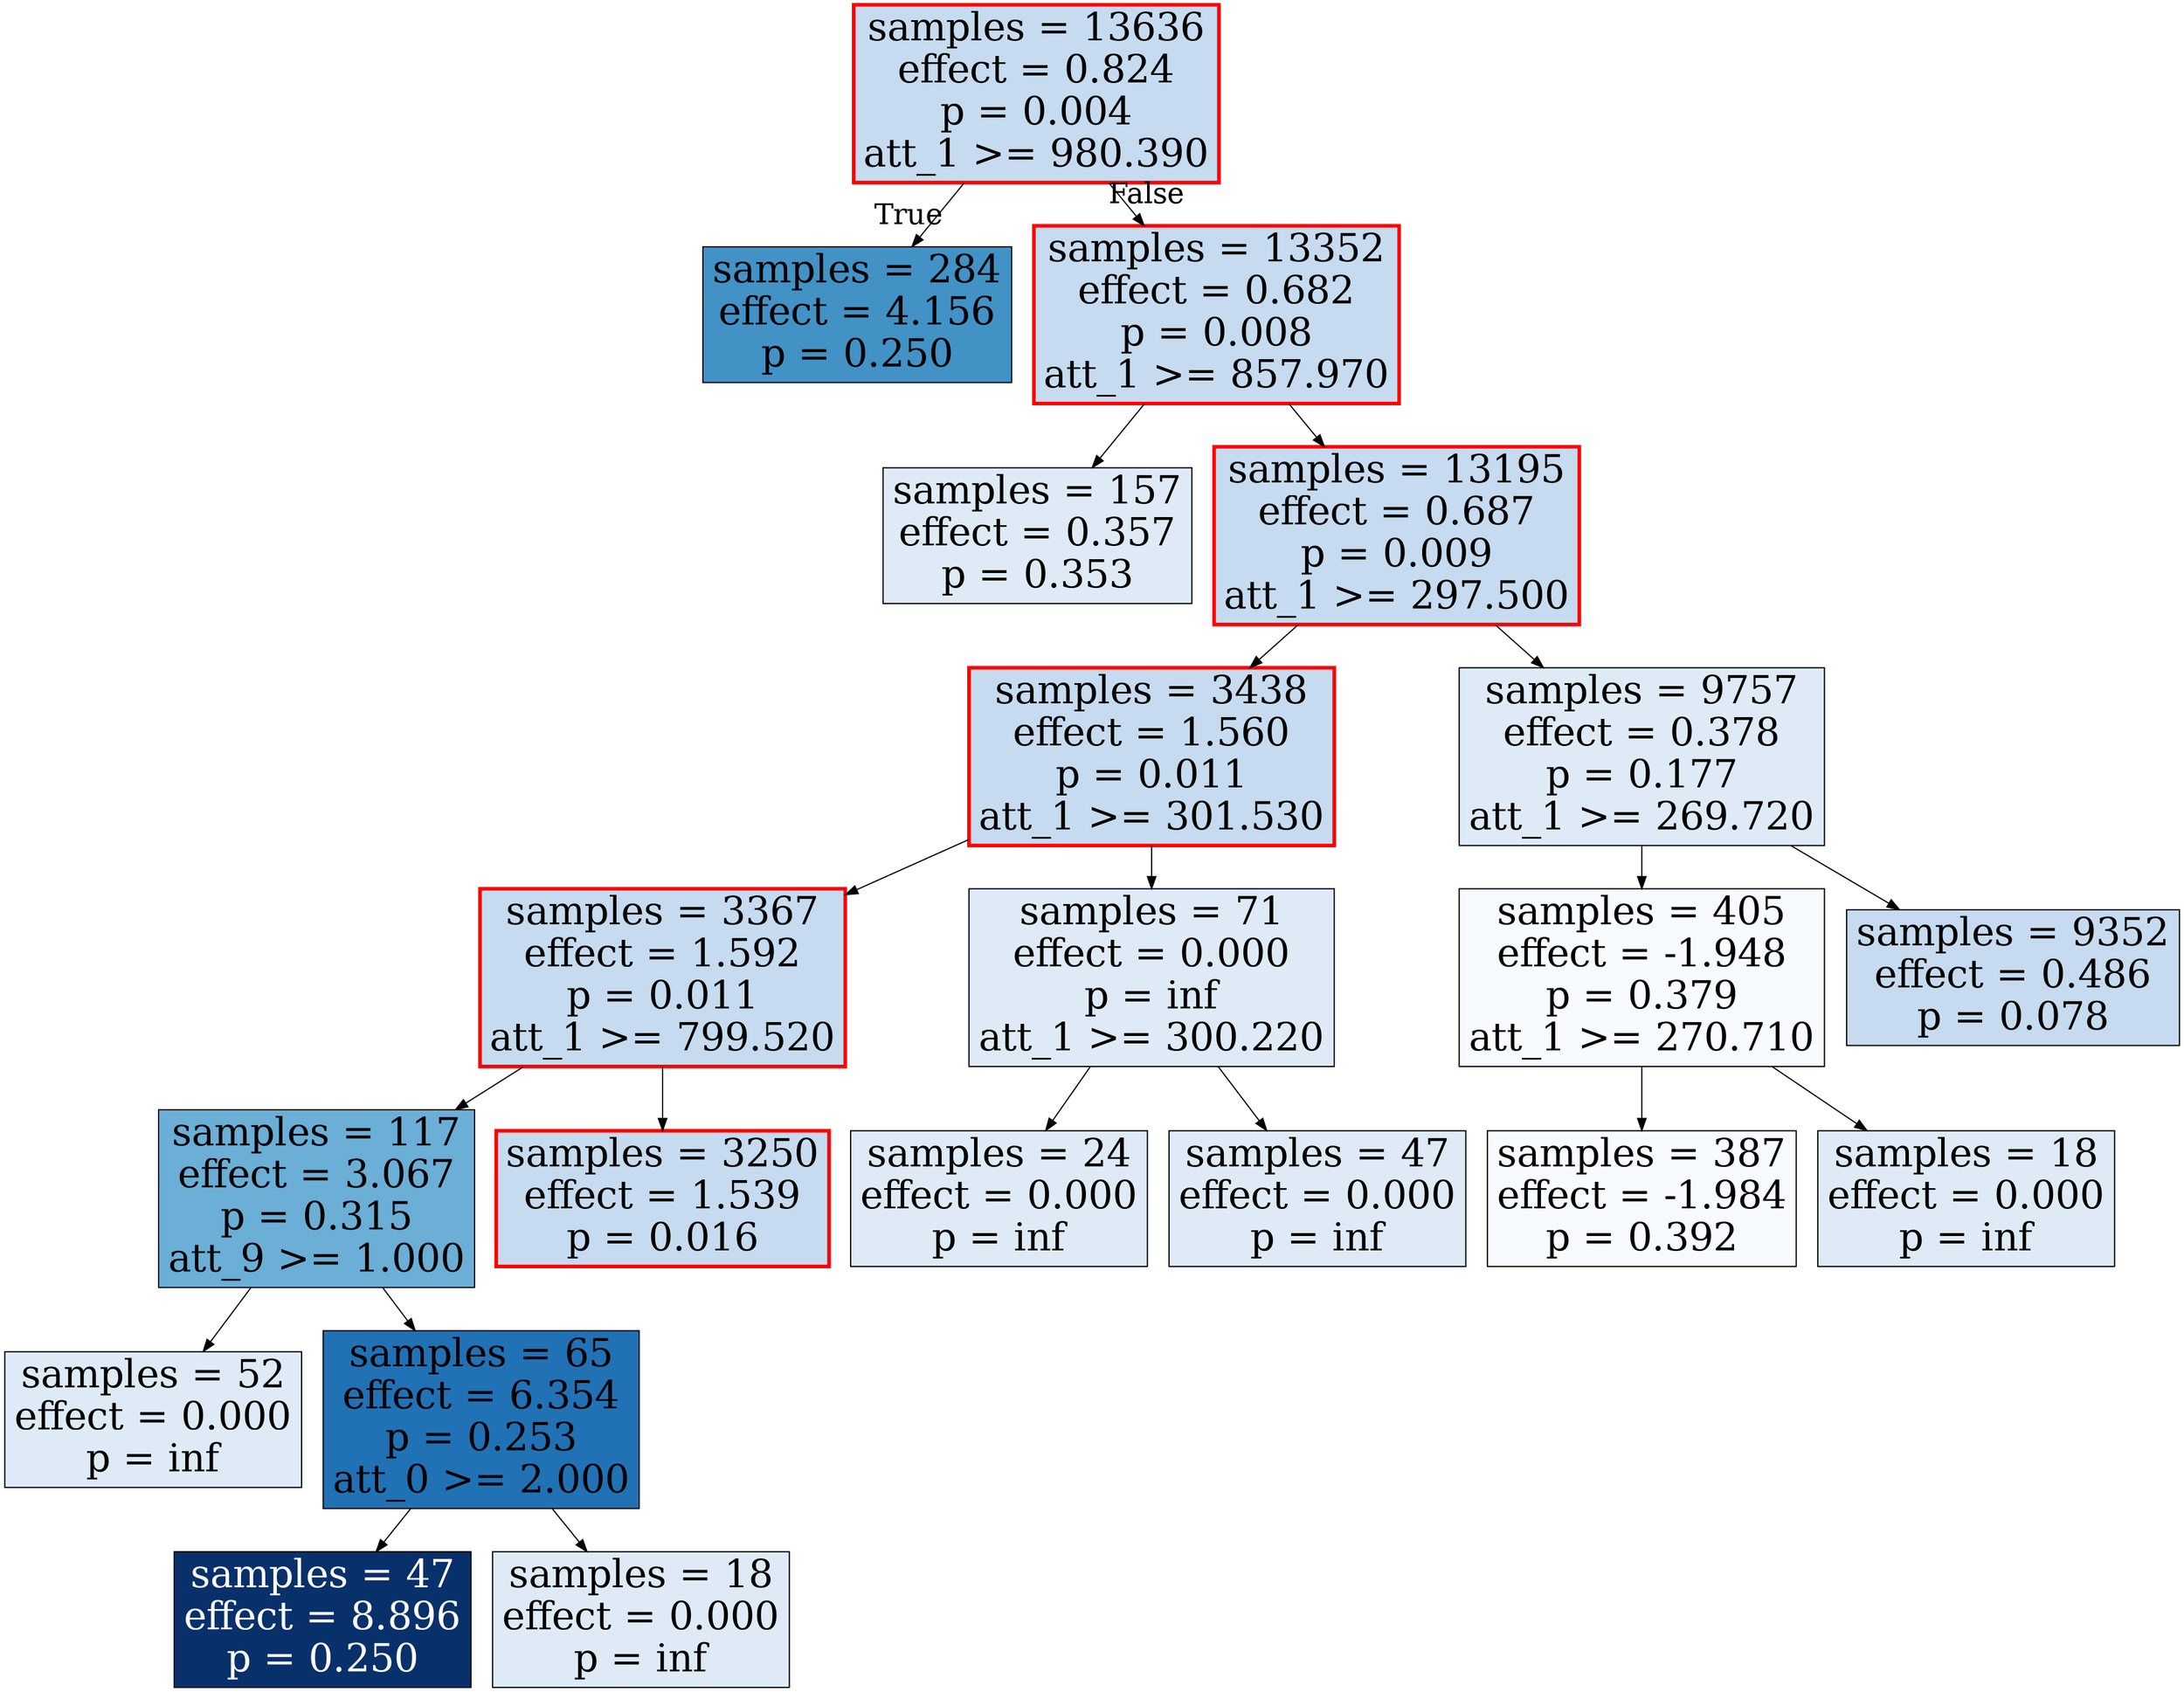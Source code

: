 digraph Tree {
node [shape=box, fontsize=32] ;
edge [fontsize=24] ;
0 [label="samples = 13636\neffect = 0.824\np = 0.004\natt_1 >= 980.390\n", style=filled, fillcolor="/blues9/3", color=red, penwidth=3.0] ;
0 -> 1 [labeldistance=2.5, labelangle=45, headlabel="True"] ;
1 [label="samples = 284\neffect = 4.156\np = 0.250", style=filled, fillcolor="/blues9/6"] ;
0 -> 2 [labeldistance=2.5, labelangle=-45, headlabel="False"] ;
2 [label="samples = 13352\neffect = 0.682\np = 0.008\natt_1 >= 857.970\n", style=filled, fillcolor="/blues9/3", color=red, penwidth=3.0] ;
2 -> 3 ;
3 [label="samples = 157\neffect = 0.357\np = 0.353", style=filled, fillcolor="/blues9/2"] ;
2 -> 4 ;
4 [label="samples = 13195\neffect = 0.687\np = 0.009\natt_1 >= 297.500\n", style=filled, fillcolor="/blues9/3", color=red, penwidth=3.0] ;
4 -> 5 ;
5 [label="samples = 3438\neffect = 1.560\np = 0.011\natt_1 >= 301.530\n", style=filled, fillcolor="/blues9/3", color=red, penwidth=3.0] ;
5 -> 6 ;
6 [label="samples = 3367\neffect = 1.592\np = 0.011\natt_1 >= 799.520\n", style=filled, fillcolor="/blues9/3", color=red, penwidth=3.0] ;
6 -> 7 ;
7 [label="samples = 117\neffect = 3.067\np = 0.315\natt_9 >= 1.000\n", style=filled, fillcolor="/blues9/5"] ;
7 -> 8 ;
8 [label="samples = 52\neffect = 0.000\np = inf", style=filled, fillcolor="/blues9/2"] ;
7 -> 9 ;
9 [label="samples = 65\neffect = 6.354\np = 0.253\natt_0 >= 2.000\n", style=filled, fillcolor="/blues9/7"] ;
9 -> 10 ;
10 [label="samples = 47\neffect = 8.896\np = 0.250", style=filled, fillcolor="/blues9/9", fontcolor=white] ;
9 -> 11 ;
11 [label="samples = 18\neffect = 0.000\np = inf", style=filled, fillcolor="/blues9/2"] ;
6 -> 12 ;
12 [label="samples = 3250\neffect = 1.539\np = 0.016", style=filled, fillcolor="/blues9/3", color=red, penwidth=3.0] ;
5 -> 13 ;
13 [label="samples = 71\neffect = 0.000\np = inf\natt_1 >= 300.220\n", style=filled, fillcolor="/blues9/2"] ;
13 -> 14 ;
14 [label="samples = 24\neffect = 0.000\np = inf", style=filled, fillcolor="/blues9/2"] ;
13 -> 15 ;
15 [label="samples = 47\neffect = 0.000\np = inf", style=filled, fillcolor="/blues9/2"] ;
4 -> 16 ;
16 [label="samples = 9757\neffect = 0.378\np = 0.177\natt_1 >= 269.720\n", style=filled, fillcolor="/blues9/2"] ;
16 -> 17 ;
17 [label="samples = 405\neffect = -1.948\np = 0.379\natt_1 >= 270.710\n", style=filled, fillcolor="/blues9/1"] ;
17 -> 18 ;
18 [label="samples = 387\neffect = -1.984\np = 0.392", style=filled, fillcolor="/blues9/1"] ;
17 -> 19 ;
19 [label="samples = 18\neffect = 0.000\np = inf", style=filled, fillcolor="/blues9/2"] ;
16 -> 20 ;
20 [label="samples = 9352\neffect = 0.486\np = 0.078", style=filled, fillcolor="/blues9/3"] ;
}
